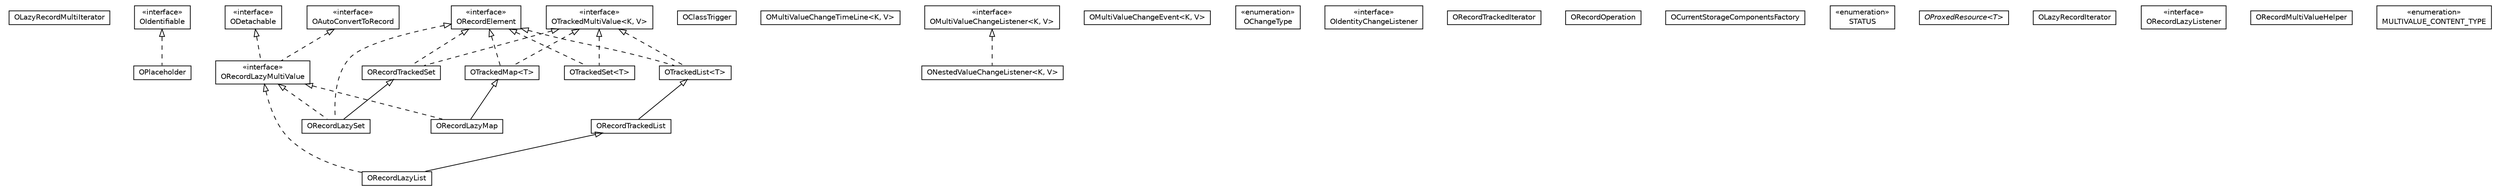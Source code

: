 #!/usr/local/bin/dot
#
# Class diagram 
# Generated by UMLGraph version R5_6-24-gf6e263 (http://www.umlgraph.org/)
#

digraph G {
	edge [fontname="Helvetica",fontsize=10,labelfontname="Helvetica",labelfontsize=10];
	node [fontname="Helvetica",fontsize=10,shape=plaintext];
	nodesep=0.25;
	ranksep=0.5;
	// com.orientechnologies.orient.core.db.record.OLazyRecordMultiIterator
	c63215 [label=<<table title="com.orientechnologies.orient.core.db.record.OLazyRecordMultiIterator" border="0" cellborder="1" cellspacing="0" cellpadding="2" port="p" href="./OLazyRecordMultiIterator.html">
		<tr><td><table border="0" cellspacing="0" cellpadding="1">
<tr><td align="center" balign="center"> OLazyRecordMultiIterator </td></tr>
		</table></td></tr>
		</table>>, URL="./OLazyRecordMultiIterator.html", fontname="Helvetica", fontcolor="black", fontsize=10.0];
	// com.orientechnologies.orient.core.db.record.OPlaceholder
	c63216 [label=<<table title="com.orientechnologies.orient.core.db.record.OPlaceholder" border="0" cellborder="1" cellspacing="0" cellpadding="2" port="p" href="./OPlaceholder.html">
		<tr><td><table border="0" cellspacing="0" cellpadding="1">
<tr><td align="center" balign="center"> OPlaceholder </td></tr>
		</table></td></tr>
		</table>>, URL="./OPlaceholder.html", fontname="Helvetica", fontcolor="black", fontsize=10.0];
	// com.orientechnologies.orient.core.db.record.OTrackedList<T>
	c63217 [label=<<table title="com.orientechnologies.orient.core.db.record.OTrackedList" border="0" cellborder="1" cellspacing="0" cellpadding="2" port="p" href="./OTrackedList.html">
		<tr><td><table border="0" cellspacing="0" cellpadding="1">
<tr><td align="center" balign="center"> OTrackedList&lt;T&gt; </td></tr>
		</table></td></tr>
		</table>>, URL="./OTrackedList.html", fontname="Helvetica", fontcolor="black", fontsize=10.0];
	// com.orientechnologies.orient.core.db.record.ORecordLazyMap
	c63218 [label=<<table title="com.orientechnologies.orient.core.db.record.ORecordLazyMap" border="0" cellborder="1" cellspacing="0" cellpadding="2" port="p" href="./ORecordLazyMap.html">
		<tr><td><table border="0" cellspacing="0" cellpadding="1">
<tr><td align="center" balign="center"> ORecordLazyMap </td></tr>
		</table></td></tr>
		</table>>, URL="./ORecordLazyMap.html", fontname="Helvetica", fontcolor="black", fontsize=10.0];
	// com.orientechnologies.orient.core.db.record.OClassTrigger
	c63219 [label=<<table title="com.orientechnologies.orient.core.db.record.OClassTrigger" border="0" cellborder="1" cellspacing="0" cellpadding="2" port="p" href="./OClassTrigger.html">
		<tr><td><table border="0" cellspacing="0" cellpadding="1">
<tr><td align="center" balign="center"> OClassTrigger </td></tr>
		</table></td></tr>
		</table>>, URL="./OClassTrigger.html", fontname="Helvetica", fontcolor="black", fontsize=10.0];
	// com.orientechnologies.orient.core.db.record.ORecordTrackedSet
	c63220 [label=<<table title="com.orientechnologies.orient.core.db.record.ORecordTrackedSet" border="0" cellborder="1" cellspacing="0" cellpadding="2" port="p" href="./ORecordTrackedSet.html">
		<tr><td><table border="0" cellspacing="0" cellpadding="1">
<tr><td align="center" balign="center"> ORecordTrackedSet </td></tr>
		</table></td></tr>
		</table>>, URL="./ORecordTrackedSet.html", fontname="Helvetica", fontcolor="black", fontsize=10.0];
	// com.orientechnologies.orient.core.db.record.ORecordTrackedList
	c63221 [label=<<table title="com.orientechnologies.orient.core.db.record.ORecordTrackedList" border="0" cellborder="1" cellspacing="0" cellpadding="2" port="p" href="./ORecordTrackedList.html">
		<tr><td><table border="0" cellspacing="0" cellpadding="1">
<tr><td align="center" balign="center"> ORecordTrackedList </td></tr>
		</table></td></tr>
		</table>>, URL="./ORecordTrackedList.html", fontname="Helvetica", fontcolor="black", fontsize=10.0];
	// com.orientechnologies.orient.core.db.record.OMultiValueChangeTimeLine<K, V>
	c63222 [label=<<table title="com.orientechnologies.orient.core.db.record.OMultiValueChangeTimeLine" border="0" cellborder="1" cellspacing="0" cellpadding="2" port="p" href="./OMultiValueChangeTimeLine.html">
		<tr><td><table border="0" cellspacing="0" cellpadding="1">
<tr><td align="center" balign="center"> OMultiValueChangeTimeLine&lt;K, V&gt; </td></tr>
		</table></td></tr>
		</table>>, URL="./OMultiValueChangeTimeLine.html", fontname="Helvetica", fontcolor="black", fontsize=10.0];
	// com.orientechnologies.orient.core.db.record.OMultiValueChangeListener<K, V>
	c63223 [label=<<table title="com.orientechnologies.orient.core.db.record.OMultiValueChangeListener" border="0" cellborder="1" cellspacing="0" cellpadding="2" port="p" href="./OMultiValueChangeListener.html">
		<tr><td><table border="0" cellspacing="0" cellpadding="1">
<tr><td align="center" balign="center"> &#171;interface&#187; </td></tr>
<tr><td align="center" balign="center"> OMultiValueChangeListener&lt;K, V&gt; </td></tr>
		</table></td></tr>
		</table>>, URL="./OMultiValueChangeListener.html", fontname="Helvetica", fontcolor="black", fontsize=10.0];
	// com.orientechnologies.orient.core.db.record.OIdentifiable
	c63224 [label=<<table title="com.orientechnologies.orient.core.db.record.OIdentifiable" border="0" cellborder="1" cellspacing="0" cellpadding="2" port="p" href="./OIdentifiable.html">
		<tr><td><table border="0" cellspacing="0" cellpadding="1">
<tr><td align="center" balign="center"> &#171;interface&#187; </td></tr>
<tr><td align="center" balign="center"> OIdentifiable </td></tr>
		</table></td></tr>
		</table>>, URL="./OIdentifiable.html", fontname="Helvetica", fontcolor="black", fontsize=10.0];
	// com.orientechnologies.orient.core.db.record.OMultiValueChangeEvent<K, V>
	c63225 [label=<<table title="com.orientechnologies.orient.core.db.record.OMultiValueChangeEvent" border="0" cellborder="1" cellspacing="0" cellpadding="2" port="p" href="./OMultiValueChangeEvent.html">
		<tr><td><table border="0" cellspacing="0" cellpadding="1">
<tr><td align="center" balign="center"> OMultiValueChangeEvent&lt;K, V&gt; </td></tr>
		</table></td></tr>
		</table>>, URL="./OMultiValueChangeEvent.html", fontname="Helvetica", fontcolor="black", fontsize=10.0];
	// com.orientechnologies.orient.core.db.record.OMultiValueChangeEvent.OChangeType
	c63226 [label=<<table title="com.orientechnologies.orient.core.db.record.OMultiValueChangeEvent.OChangeType" border="0" cellborder="1" cellspacing="0" cellpadding="2" port="p" href="./OMultiValueChangeEvent.OChangeType.html">
		<tr><td><table border="0" cellspacing="0" cellpadding="1">
<tr><td align="center" balign="center"> &#171;enumeration&#187; </td></tr>
<tr><td align="center" balign="center"> OChangeType </td></tr>
		</table></td></tr>
		</table>>, URL="./OMultiValueChangeEvent.OChangeType.html", fontname="Helvetica", fontcolor="black", fontsize=10.0];
	// com.orientechnologies.orient.core.db.record.OIdentityChangeListener
	c63227 [label=<<table title="com.orientechnologies.orient.core.db.record.OIdentityChangeListener" border="0" cellborder="1" cellspacing="0" cellpadding="2" port="p" href="./OIdentityChangeListener.html">
		<tr><td><table border="0" cellspacing="0" cellpadding="1">
<tr><td align="center" balign="center"> &#171;interface&#187; </td></tr>
<tr><td align="center" balign="center"> OIdentityChangeListener </td></tr>
		</table></td></tr>
		</table>>, URL="./OIdentityChangeListener.html", fontname="Helvetica", fontcolor="black", fontsize=10.0];
	// com.orientechnologies.orient.core.db.record.ORecordTrackedIterator
	c63228 [label=<<table title="com.orientechnologies.orient.core.db.record.ORecordTrackedIterator" border="0" cellborder="1" cellspacing="0" cellpadding="2" port="p" href="./ORecordTrackedIterator.html">
		<tr><td><table border="0" cellspacing="0" cellpadding="1">
<tr><td align="center" balign="center"> ORecordTrackedIterator </td></tr>
		</table></td></tr>
		</table>>, URL="./ORecordTrackedIterator.html", fontname="Helvetica", fontcolor="black", fontsize=10.0];
	// com.orientechnologies.orient.core.db.record.ODetachable
	c63229 [label=<<table title="com.orientechnologies.orient.core.db.record.ODetachable" border="0" cellborder="1" cellspacing="0" cellpadding="2" port="p" href="./ODetachable.html">
		<tr><td><table border="0" cellspacing="0" cellpadding="1">
<tr><td align="center" balign="center"> &#171;interface&#187; </td></tr>
<tr><td align="center" balign="center"> ODetachable </td></tr>
		</table></td></tr>
		</table>>, URL="./ODetachable.html", fontname="Helvetica", fontcolor="black", fontsize=10.0];
	// com.orientechnologies.orient.core.db.record.ORecordOperation
	c63230 [label=<<table title="com.orientechnologies.orient.core.db.record.ORecordOperation" border="0" cellborder="1" cellspacing="0" cellpadding="2" port="p" href="./ORecordOperation.html">
		<tr><td><table border="0" cellspacing="0" cellpadding="1">
<tr><td align="center" balign="center"> ORecordOperation </td></tr>
		</table></td></tr>
		</table>>, URL="./ORecordOperation.html", fontname="Helvetica", fontcolor="black", fontsize=10.0];
	// com.orientechnologies.orient.core.db.record.OCurrentStorageComponentsFactory
	c63231 [label=<<table title="com.orientechnologies.orient.core.db.record.OCurrentStorageComponentsFactory" border="0" cellborder="1" cellspacing="0" cellpadding="2" port="p" href="./OCurrentStorageComponentsFactory.html">
		<tr><td><table border="0" cellspacing="0" cellpadding="1">
<tr><td align="center" balign="center"> OCurrentStorageComponentsFactory </td></tr>
		</table></td></tr>
		</table>>, URL="./OCurrentStorageComponentsFactory.html", fontname="Helvetica", fontcolor="black", fontsize=10.0];
	// com.orientechnologies.orient.core.db.record.ORecordElement
	c63232 [label=<<table title="com.orientechnologies.orient.core.db.record.ORecordElement" border="0" cellborder="1" cellspacing="0" cellpadding="2" port="p" href="./ORecordElement.html">
		<tr><td><table border="0" cellspacing="0" cellpadding="1">
<tr><td align="center" balign="center"> &#171;interface&#187; </td></tr>
<tr><td align="center" balign="center"> ORecordElement </td></tr>
		</table></td></tr>
		</table>>, URL="./ORecordElement.html", fontname="Helvetica", fontcolor="black", fontsize=10.0];
	// com.orientechnologies.orient.core.db.record.ORecordElement.STATUS
	c63233 [label=<<table title="com.orientechnologies.orient.core.db.record.ORecordElement.STATUS" border="0" cellborder="1" cellspacing="0" cellpadding="2" port="p" href="./ORecordElement.STATUS.html">
		<tr><td><table border="0" cellspacing="0" cellpadding="1">
<tr><td align="center" balign="center"> &#171;enumeration&#187; </td></tr>
<tr><td align="center" balign="center"> STATUS </td></tr>
		</table></td></tr>
		</table>>, URL="./ORecordElement.STATUS.html", fontname="Helvetica", fontcolor="black", fontsize=10.0];
	// com.orientechnologies.orient.core.db.record.OProxedResource<T>
	c63234 [label=<<table title="com.orientechnologies.orient.core.db.record.OProxedResource" border="0" cellborder="1" cellspacing="0" cellpadding="2" port="p" href="./OProxedResource.html">
		<tr><td><table border="0" cellspacing="0" cellpadding="1">
<tr><td align="center" balign="center"><font face="Helvetica-Oblique"> OProxedResource&lt;T&gt; </font></td></tr>
		</table></td></tr>
		</table>>, URL="./OProxedResource.html", fontname="Helvetica", fontcolor="black", fontsize=10.0];
	// com.orientechnologies.orient.core.db.record.OTrackedMultiValue<K, V>
	c63235 [label=<<table title="com.orientechnologies.orient.core.db.record.OTrackedMultiValue" border="0" cellborder="1" cellspacing="0" cellpadding="2" port="p" href="./OTrackedMultiValue.html">
		<tr><td><table border="0" cellspacing="0" cellpadding="1">
<tr><td align="center" balign="center"> &#171;interface&#187; </td></tr>
<tr><td align="center" balign="center"> OTrackedMultiValue&lt;K, V&gt; </td></tr>
		</table></td></tr>
		</table>>, URL="./OTrackedMultiValue.html", fontname="Helvetica", fontcolor="black", fontsize=10.0];
	// com.orientechnologies.orient.core.db.record.OLazyRecordIterator
	c63236 [label=<<table title="com.orientechnologies.orient.core.db.record.OLazyRecordIterator" border="0" cellborder="1" cellspacing="0" cellpadding="2" port="p" href="./OLazyRecordIterator.html">
		<tr><td><table border="0" cellspacing="0" cellpadding="1">
<tr><td align="center" balign="center"> OLazyRecordIterator </td></tr>
		</table></td></tr>
		</table>>, URL="./OLazyRecordIterator.html", fontname="Helvetica", fontcolor="black", fontsize=10.0];
	// com.orientechnologies.orient.core.db.record.OTrackedSet<T>
	c63237 [label=<<table title="com.orientechnologies.orient.core.db.record.OTrackedSet" border="0" cellborder="1" cellspacing="0" cellpadding="2" port="p" href="./OTrackedSet.html">
		<tr><td><table border="0" cellspacing="0" cellpadding="1">
<tr><td align="center" balign="center"> OTrackedSet&lt;T&gt; </td></tr>
		</table></td></tr>
		</table>>, URL="./OTrackedSet.html", fontname="Helvetica", fontcolor="black", fontsize=10.0];
	// com.orientechnologies.orient.core.db.record.ORecordLazyListener
	c63238 [label=<<table title="com.orientechnologies.orient.core.db.record.ORecordLazyListener" border="0" cellborder="1" cellspacing="0" cellpadding="2" port="p" href="./ORecordLazyListener.html">
		<tr><td><table border="0" cellspacing="0" cellpadding="1">
<tr><td align="center" balign="center"> &#171;interface&#187; </td></tr>
<tr><td align="center" balign="center"> ORecordLazyListener </td></tr>
		</table></td></tr>
		</table>>, URL="./ORecordLazyListener.html", fontname="Helvetica", fontcolor="black", fontsize=10.0];
	// com.orientechnologies.orient.core.db.record.ORecordLazyMultiValue
	c63239 [label=<<table title="com.orientechnologies.orient.core.db.record.ORecordLazyMultiValue" border="0" cellborder="1" cellspacing="0" cellpadding="2" port="p" href="./ORecordLazyMultiValue.html">
		<tr><td><table border="0" cellspacing="0" cellpadding="1">
<tr><td align="center" balign="center"> &#171;interface&#187; </td></tr>
<tr><td align="center" balign="center"> ORecordLazyMultiValue </td></tr>
		</table></td></tr>
		</table>>, URL="./ORecordLazyMultiValue.html", fontname="Helvetica", fontcolor="black", fontsize=10.0];
	// com.orientechnologies.orient.core.db.record.ORecordMultiValueHelper
	c63240 [label=<<table title="com.orientechnologies.orient.core.db.record.ORecordMultiValueHelper" border="0" cellborder="1" cellspacing="0" cellpadding="2" port="p" href="./ORecordMultiValueHelper.html">
		<tr><td><table border="0" cellspacing="0" cellpadding="1">
<tr><td align="center" balign="center"> ORecordMultiValueHelper </td></tr>
		</table></td></tr>
		</table>>, URL="./ORecordMultiValueHelper.html", fontname="Helvetica", fontcolor="black", fontsize=10.0];
	// com.orientechnologies.orient.core.db.record.ORecordMultiValueHelper.MULTIVALUE_CONTENT_TYPE
	c63241 [label=<<table title="com.orientechnologies.orient.core.db.record.ORecordMultiValueHelper.MULTIVALUE_CONTENT_TYPE" border="0" cellborder="1" cellspacing="0" cellpadding="2" port="p" href="./ORecordMultiValueHelper.MULTIVALUE_CONTENT_TYPE.html">
		<tr><td><table border="0" cellspacing="0" cellpadding="1">
<tr><td align="center" balign="center"> &#171;enumeration&#187; </td></tr>
<tr><td align="center" balign="center"> MULTIVALUE_CONTENT_TYPE </td></tr>
		</table></td></tr>
		</table>>, URL="./ORecordMultiValueHelper.MULTIVALUE_CONTENT_TYPE.html", fontname="Helvetica", fontcolor="black", fontsize=10.0];
	// com.orientechnologies.orient.core.db.record.OTrackedMap<T>
	c63242 [label=<<table title="com.orientechnologies.orient.core.db.record.OTrackedMap" border="0" cellborder="1" cellspacing="0" cellpadding="2" port="p" href="./OTrackedMap.html">
		<tr><td><table border="0" cellspacing="0" cellpadding="1">
<tr><td align="center" balign="center"> OTrackedMap&lt;T&gt; </td></tr>
		</table></td></tr>
		</table>>, URL="./OTrackedMap.html", fontname="Helvetica", fontcolor="black", fontsize=10.0];
	// com.orientechnologies.orient.core.db.record.ONestedValueChangeListener<K, V>
	c63243 [label=<<table title="com.orientechnologies.orient.core.db.record.ONestedValueChangeListener" border="0" cellborder="1" cellspacing="0" cellpadding="2" port="p" href="./ONestedValueChangeListener.html">
		<tr><td><table border="0" cellspacing="0" cellpadding="1">
<tr><td align="center" balign="center"> ONestedValueChangeListener&lt;K, V&gt; </td></tr>
		</table></td></tr>
		</table>>, URL="./ONestedValueChangeListener.html", fontname="Helvetica", fontcolor="black", fontsize=10.0];
	// com.orientechnologies.orient.core.db.record.ORecordLazyList
	c63244 [label=<<table title="com.orientechnologies.orient.core.db.record.ORecordLazyList" border="0" cellborder="1" cellspacing="0" cellpadding="2" port="p" href="./ORecordLazyList.html">
		<tr><td><table border="0" cellspacing="0" cellpadding="1">
<tr><td align="center" balign="center"> ORecordLazyList </td></tr>
		</table></td></tr>
		</table>>, URL="./ORecordLazyList.html", fontname="Helvetica", fontcolor="black", fontsize=10.0];
	// com.orientechnologies.orient.core.db.record.OAutoConvertToRecord
	c63245 [label=<<table title="com.orientechnologies.orient.core.db.record.OAutoConvertToRecord" border="0" cellborder="1" cellspacing="0" cellpadding="2" port="p" href="./OAutoConvertToRecord.html">
		<tr><td><table border="0" cellspacing="0" cellpadding="1">
<tr><td align="center" balign="center"> &#171;interface&#187; </td></tr>
<tr><td align="center" balign="center"> OAutoConvertToRecord </td></tr>
		</table></td></tr>
		</table>>, URL="./OAutoConvertToRecord.html", fontname="Helvetica", fontcolor="black", fontsize=10.0];
	// com.orientechnologies.orient.core.db.record.ORecordLazySet
	c63246 [label=<<table title="com.orientechnologies.orient.core.db.record.ORecordLazySet" border="0" cellborder="1" cellspacing="0" cellpadding="2" port="p" href="./ORecordLazySet.html">
		<tr><td><table border="0" cellspacing="0" cellpadding="1">
<tr><td align="center" balign="center"> ORecordLazySet </td></tr>
		</table></td></tr>
		</table>>, URL="./ORecordLazySet.html", fontname="Helvetica", fontcolor="black", fontsize=10.0];
	//com.orientechnologies.orient.core.db.record.OPlaceholder implements com.orientechnologies.orient.core.db.record.OIdentifiable
	c63224:p -> c63216:p [dir=back,arrowtail=empty,style=dashed];
	//com.orientechnologies.orient.core.db.record.OTrackedList<T> implements com.orientechnologies.orient.core.db.record.ORecordElement
	c63232:p -> c63217:p [dir=back,arrowtail=empty,style=dashed];
	//com.orientechnologies.orient.core.db.record.OTrackedList<T> implements com.orientechnologies.orient.core.db.record.OTrackedMultiValue<K, V>
	c63235:p -> c63217:p [dir=back,arrowtail=empty,style=dashed];
	//com.orientechnologies.orient.core.db.record.ORecordLazyMap extends com.orientechnologies.orient.core.db.record.OTrackedMap<com.orientechnologies.orient.core.db.record.OIdentifiable>
	c63242:p -> c63218:p [dir=back,arrowtail=empty];
	//com.orientechnologies.orient.core.db.record.ORecordLazyMap implements com.orientechnologies.orient.core.db.record.ORecordLazyMultiValue
	c63239:p -> c63218:p [dir=back,arrowtail=empty,style=dashed];
	//com.orientechnologies.orient.core.db.record.ORecordTrackedSet implements com.orientechnologies.orient.core.db.record.OTrackedMultiValue<K, V>
	c63235:p -> c63220:p [dir=back,arrowtail=empty,style=dashed];
	//com.orientechnologies.orient.core.db.record.ORecordTrackedSet implements com.orientechnologies.orient.core.db.record.ORecordElement
	c63232:p -> c63220:p [dir=back,arrowtail=empty,style=dashed];
	//com.orientechnologies.orient.core.db.record.ORecordTrackedList extends com.orientechnologies.orient.core.db.record.OTrackedList<com.orientechnologies.orient.core.db.record.OIdentifiable>
	c63217:p -> c63221:p [dir=back,arrowtail=empty];
	//com.orientechnologies.orient.core.db.record.OTrackedSet<T> implements com.orientechnologies.orient.core.db.record.ORecordElement
	c63232:p -> c63237:p [dir=back,arrowtail=empty,style=dashed];
	//com.orientechnologies.orient.core.db.record.OTrackedSet<T> implements com.orientechnologies.orient.core.db.record.OTrackedMultiValue<K, V>
	c63235:p -> c63237:p [dir=back,arrowtail=empty,style=dashed];
	//com.orientechnologies.orient.core.db.record.ORecordLazyMultiValue implements com.orientechnologies.orient.core.db.record.OAutoConvertToRecord
	c63245:p -> c63239:p [dir=back,arrowtail=empty,style=dashed];
	//com.orientechnologies.orient.core.db.record.ORecordLazyMultiValue implements com.orientechnologies.orient.core.db.record.ODetachable
	c63229:p -> c63239:p [dir=back,arrowtail=empty,style=dashed];
	//com.orientechnologies.orient.core.db.record.OTrackedMap<T> implements com.orientechnologies.orient.core.db.record.ORecordElement
	c63232:p -> c63242:p [dir=back,arrowtail=empty,style=dashed];
	//com.orientechnologies.orient.core.db.record.OTrackedMap<T> implements com.orientechnologies.orient.core.db.record.OTrackedMultiValue<K, V>
	c63235:p -> c63242:p [dir=back,arrowtail=empty,style=dashed];
	//com.orientechnologies.orient.core.db.record.ONestedValueChangeListener<K, V> implements com.orientechnologies.orient.core.db.record.OMultiValueChangeListener<K, V>
	c63223:p -> c63243:p [dir=back,arrowtail=empty,style=dashed];
	//com.orientechnologies.orient.core.db.record.ORecordLazyList extends com.orientechnologies.orient.core.db.record.ORecordTrackedList
	c63221:p -> c63244:p [dir=back,arrowtail=empty];
	//com.orientechnologies.orient.core.db.record.ORecordLazyList implements com.orientechnologies.orient.core.db.record.ORecordLazyMultiValue
	c63239:p -> c63244:p [dir=back,arrowtail=empty,style=dashed];
	//com.orientechnologies.orient.core.db.record.ORecordLazySet extends com.orientechnologies.orient.core.db.record.ORecordTrackedSet
	c63220:p -> c63246:p [dir=back,arrowtail=empty];
	//com.orientechnologies.orient.core.db.record.ORecordLazySet implements com.orientechnologies.orient.core.db.record.ORecordLazyMultiValue
	c63239:p -> c63246:p [dir=back,arrowtail=empty,style=dashed];
	//com.orientechnologies.orient.core.db.record.ORecordLazySet implements com.orientechnologies.orient.core.db.record.ORecordElement
	c63232:p -> c63246:p [dir=back,arrowtail=empty,style=dashed];
}

